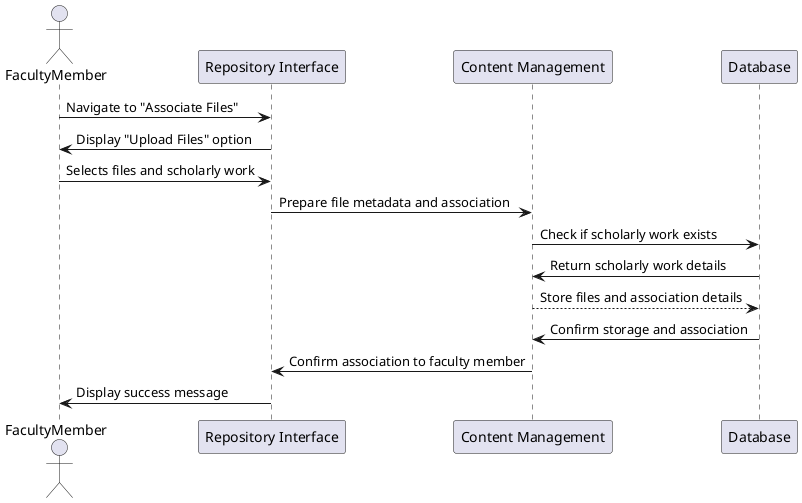 @startuml
actor FacultyMember as FM
participant "Repository Interface" as UI
participant "Content Management" as CMS
participant "Database" as DB

FM -> UI : Navigate to "Associate Files"
UI -> FM : Display "Upload Files" option
FM -> UI : Selects files and scholarly work
UI -> CMS : Prepare file metadata and association
CMS -> DB : Check if scholarly work exists
DB -> CMS : Return scholarly work details
CMS --> DB : Store files and association details
DB -> CMS : Confirm storage and association
CMS -> UI : Confirm association to faculty member
UI -> FM : Display success message

@enduml
